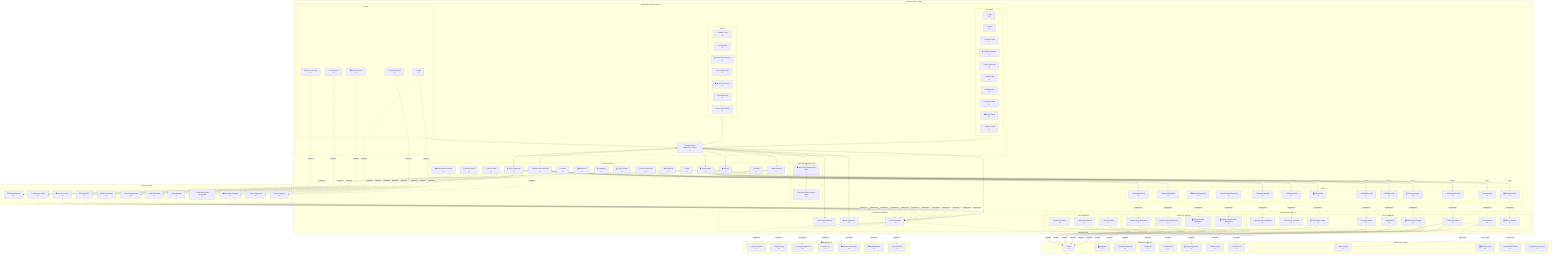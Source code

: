 graph TB
    %% ===== AUTHENTICATION CONTEXT =====
    subgraph AuthContext ["🔐 Authentication Context"]
        
        %% ===== APPLICATION SERVICE LAYER =====
        subgraph AuthApplicationLayer ["Application Service Layer <<Application>>"]
            AuthApplicationService["🔐 Authentication Application Service<br/><<ApplicationService>>"]
            
            %% Commands
            subgraph AuthCommands ["Commands"]
                LoginCmd["🔑 Login<br/><<Command>>"]
                LogoutCmd["🚪 Logout<br/><<Command>>"]
                RefreshTokenCmd["🔄 Refresh Token<br/><<Command>>"]
                ChangePasswordCmd["🔒 Change Password<br/><<Command>>"]
                ResetPasswordCmd["🔄 Reset Password<br/><<Command>>"]
                EnableMFACmd["📱 Enable MFA<br/><<Command>>"]
                DisableMFACmd["📵 Disable MFA<br/><<Command>>"]
                RegisterDeviceCmd["📱 Register Device<br/><<Command>>"]
                RevokeTokenCmd["❌ Revoke Token<br/><<Command>>"]
                OAuth2LoginCmd["🔗 OAuth2 Login<br/><<Command>>"]
            end
            
            %% Queries
            subgraph AuthQueries ["Queries"]
                ValidateTokenQuery["✅ Validate Token<br/><<Query>>"]
                GetSessionQuery["🔑 Get Session<br/><<Query>>"]
                GetActiveSessionsQuery["📋 Get Active Sessions<br/><<Query>>"]
                GetLoginHistoryQuery["📅 Get Login History<br/><<Query>>"]
                CheckPermissionQuery["🛡️ Check Permission<br/><<Query>>"]
                GetMFAStatusQuery["📱 Get MFA Status<br/><<Query>>"]
                GetDeviceTokensQuery["📱 Get Device Tokens<br/><<Query>>"]
            end
            
            %% Sagas
            subgraph AuthSagas ["Sagas"]
                LoginSaga["🔑 Login<br/><<Saga>>"]
                PasswordResetSaga["🔄 Password Reset<br/><<Saga>>"]
                AccountLockoutSaga["🔒 Account Lockout<br/><<Saga>>"]
                SessionTimeoutSaga["⏰ Session Timeout<br/><<Saga>>"]
                SecurityAlertSaga["🚨 Security Alert<br/><<Saga>>"]
            end
        end
        
        %% ===== DOMAIN LAYER (HEXAGON CORE) =====
        subgraph AuthDomain ["Domain Layer <<DomainCore>>"]
            direction TB
            
            %% Aggregates
            AuthSession["🔑 Authentication Session<br/><<AggregateRoot>>"]
            UserCredentials["🔒 User Credentials<br/><<AggregateRoot>>"]
            
            %% Entities
            RefreshToken["🎫 Refresh Token<br/><<Entity>>"]
            DeviceToken["📱 Device Token<br/><<Entity>>"]
            AuthAttempt["🔍 Authentication Attempt<br/><<Entity>>"]
            Contact["📞 Contact<br/><<Entity>>"]
            
            %% Value Objects
            SessionId["🆔 Session ID<br/><<ValueObject>>"]
            Password["🔒 Password<br/><<ValueObject>>"]
            TokenClaims["📋 Token Claims<br/><<ValueObject>>"]
            DeviceFingerprint["👆 Device Fingerprint<br/><<ValueObject>>"]
            IPAddress["🌐 IP Address<br/><<ValueObject>>"]
            
            %% Domain Services
            AuthenticationService["🔐 Authentication<br/><<DomainService>>"]
            AuthorizationService["🛡️ Authorization<br/><<DomainService>>"]
            TokenService["🎫 Token<br/><<DomainService>>"]
            SessionService["🔑 Session<br/><<DomainService>>"]
            SecurityService["🔒 Security<br/><<DomainService>>"]
        end
        
        %% ===== PORTS (DOMAIN INTERFACES) =====
        subgraph AuthPorts ["Ports <<Port>>"]
            direction TB
            
            %% Repository Ports
            ISessionRepo["🔑 ISessionRepository<br/><<Port>>"]
            ITokenRepo["🎫 ITokenRepository<br/><<Port>>"]
            IDeviceTokenRepo["📱 IDeviceTokenRepository<br/><<Port>>"]
            IAttemptRepo["🔍 IAttemptRepository<br/><<Port>>"]
            
            %% Service Ports
            IPasswordHasher["🔐 IPasswordHasher<br/><<Port>>"]
            ITokenGenerator["🎫 ITokenGenerator<br/><<Port>>"]
            IOAuth2Provider["🔗 IOAuth2Provider<br/><<Port>>"]
            IMFAProvider["📱 IMFAProvider<br/><<Port>>"]
            IRateLimiter["⏱️ IRateLimiter<br/><<Port>>"]
            ISecurityLogger["📋 ISecurityLogger<br/><<Port>>"]
            IUserService["👤 IUserService<br/><<Port>>"]
            INotificationService["🔔 INotificationService<br/><<Port>>"]
            IIdentityService["🆔 IIdentityService<br/><<Port>>"]
        end
        
        %% ===== INFRASTRUCTURE LAYER (ADAPTERS) =====
        subgraph AuthAdapters ["Infrastructure Layer <<Adapter>>"]
            direction TB
            
            %% Repository Adapters
            subgraph AuthRepositoryAdapters ["Repository Adapters"]
                RedisSessionRepo["🔴 Redis Session Repository<br/><<RepositoryAdapter>>"]
                RedisTokenRepo["🔴 Redis Token Repository<br/><<RepositoryAdapter>>"]
                MongoDeviceTokenRepo["🗄️ Mongo Device Token Repository<br/><<RepositoryAdapter>>"]
                MongoAttemptRepo["🗄️ Mongo Attempt Repository<br/><<RepositoryAdapter>>"]
            end
            
            %% Service Adapters
            subgraph AuthServiceAdapters ["Service Adapters"]
                BcryptPasswordHasher["🔐 Bcrypt Password Hasher<br/><<SecurityAdapter>>"]
                JwtTokenGenerator["🎫 JWT Token Generator<br/><<SecurityAdapter>>"]
                GoogleOAuth2Adapter["🔗 Google OAuth2<br/><<OAuth2Adapter>>"]
                Auth0MFAAdapter["📱 Auth0 MFA<br/><<MFAAdapter>>"]
                RedisRateLimiter["⏱️ Redis Rate Limiter<br/><<SecurityAdapter>>"]
                AuditSecurityLogger["📋 Audit Security Logger<br/><<LoggingAdapter>>"]
                UserContextAdapter["👤 User Context<br/><<ContextAdapter>>"]
                FCMNotificationAdapter["📱 FCM Notification<br/><<NotificationAdapter>>"]
                IdentityContextAdapter["🆔 Identity Context<br/><<ContextAdapter>>"]
            end
            
            %% Cache Adapters
            subgraph AuthCacheAdapters ["Cache Adapters"]
                SessionCache["💾 Session Cache<br/><<CacheAdapter>>"]
                PermissionCache["💾 Permission Cache<br/><<CacheAdapter>>"]
                RateLimitCache["💾 Rate Limit Cache<br/><<CacheAdapter>>"]
            end
        end
        
        %% ===== CONTEXT BUS INTERFACES =====
        subgraph AuthContextBus ["Context Bus Interfaces"]
            AuthCommandBus["⚡ Auth Command Bus<br/><<CommandBus>>"]
            AuthQueryBus["❓ Auth Query Bus<br/><<QueryBus>>"]
            AuthEventBus["📨 Auth Event Bus<br/><<EventBus>>"]
        end
        
        %% ===== POLICY ENFORCEMENT =====
        subgraph AuthPolicyLayer ["Policy Enforcement Layer"]
            AuthPolicyEnforcementPoint["🛡️ Auth Policy Enforcement Point<br/><<PEP>>"]
            SecurityPolicyDecisionPoint["🎯 Security Policy Decision Point<br/><<PDP>>"]
        end
    end
    
    %% ===== EXTERNAL SYSTEMS =====
    subgraph AuthExternal ["🌐 External Systems"]
        RedisCache["🔴 Redis<br/><<Cache>>"]
        MongoDB["🗄️ MongoDB<br/><<Database>>"]
        GoogleOAuth2API["🔗 Google OAuth2 API<br/><<OAuth2Service>>"]
        Auth0API["📱 Auth0 API<br/><<MFAService>>"]
        FCMService["📱 FCM Service<br/><<NotificationService>>"]
        AuditLogService["📋 Audit Log Service<br/><<LoggingService>>"]
        EmailService["📧 Email Service<br/><<EmailService>>"]
        SMSService["📱 SMS Service<br/><<SMSService>>"]
    end
    
    %% ===== EVENTS =====
    subgraph AuthEvents ["📨 Domain Events"]
        UserLoggedInEvent["🔑 User Logged In<br/><<DomainEvent>>"]
        UserLoggedOutEvent["🚪 User Logged Out<br/><<DomainEvent>>"]
        PasswordChangedEvent["🔒 Password Changed<br/><<DomainEvent>>"]
        PasswordResetRequestedEvent["🔄 Password Reset Requested<br/><<DomainEvent>>"]
        MFAEnabledEvent["📱 MFA Enabled<br/><<DomainEvent>>"]
        MFADisabledEvent["📵 MFA Disabled<br/><<DomainEvent>>"]
        DeviceRegisteredEvent["📱 Device Registered<br/><<DomainEvent>>"]
        TokenRevokedEvent["❌ Token Revoked<br/><<DomainEvent>>"]
        LoginFailedEvent["❌ Login Failed<br/><<DomainEvent>>"]
        AccountLockedEvent["🔒 Account Locked<br/><<DomainEvent>>"]
        SuspiciousActivityEvent["🚨 Suspicious Activity<br/><<DomainEvent>>"]
        SessionExpiredEvent["⏰ Session Expired<br/><<DomainEvent>>"]
    end
    
    %% ===== READ MODELS =====
    subgraph AuthReadModels ["📊 Read Models"]
        ActiveSessionsRM["🔑 Active Sessions<br/><<ReadModel>>"]
        LoginHistoryRM["📅 Login History<br/><<ReadModel>>"]
        SecurityDashboardRM["🚨 Security Dashboard<br/><<ReadModel>>"]
        DeviceListRM["📱 Device List<br/><<ReadModel>>"]
        AuthStatsRM["📊 Authentication Stats<br/><<ReadModel>>"]
        FailedAttemptsRM["❌ Failed Attempts<br/><<ReadModel>>"]
        SecurityAlertsRM["🚨 Security Alerts<br/><<ReadModel>>"]
    end
    
    %% ===== EXTERNAL CONTEXT REFERENCES =====
    subgraph ExternalContexts ["🌐 External Contexts"]
        UserContext["👤 User Context<br/><<ExternalContext>>"]
        IdentityContext["🆔 Identity Context<br/><<ExternalContext>>"]
        NotificationContext["🔔 Notification Context<br/><<ExternalContext>>"]
        OrganizationContext["🏢 Organization Context<br/><<ExternalContext>>"]
    end
    
    %% ===== RELATIONSHIPS =====
    
    %% Application Service orchestrates everything
    AuthApplicationService --> AuthCommandBus
    AuthApplicationService --> AuthQueryBus
    AuthApplicationService --> AuthEventBus
    
    %% Commands and Queries through Application Service
    AuthCommands --> AuthApplicationService
    AuthQueries --> AuthApplicationService
    AuthSagas --> AuthApplicationService
    
    %% Application Service to Domain (orchestration)
    AuthApplicationService --> AuthSession
    AuthApplicationService --> UserCredentials
    AuthApplicationService --> AuthenticationService
    AuthApplicationService --> AuthorizationService
    AuthApplicationService --> SecurityService
    
    %% Policy Enforcement Integration
    AuthApplicationService --> AuthPolicyEnforcementPoint
    AuthPolicyEnforcementPoint --> SecurityPolicyDecisionPoint
    
    %% Domain to Ports (Dependency Inversion)
    AuthSession -->|uses| ISessionRepo
    AuthSession -->|uses| ITokenGenerator
    AuthSession -->|uses| IRateLimiter
    UserCredentials -->|uses| IPasswordHasher
    UserCredentials -->|uses| ISecurityLogger
    TokenService -->|uses| ITokenRepo
    AuthenticationService -->|uses| IOAuth2Provider
    AuthenticationService -->|uses| IMFAProvider
    SecurityService -->|uses| IUserService
    SecurityService -->|uses| INotificationService
    SecurityService -->|uses| IIdentityService
    
    %% Ports to Adapters (Implementation)
    ISessionRepo -.->|implements| RedisSessionRepo
    ITokenRepo -.->|implements| RedisTokenRepo
    IDeviceTokenRepo -.->|implements| MongoDeviceTokenRepo
    IAttemptRepo -.->|implements| MongoAttemptRepo
    IPasswordHasher -.->|implements| BcryptPasswordHasher
    ITokenGenerator -.->|implements| JwtTokenGenerator
    IOAuth2Provider -.->|implements| GoogleOAuth2Adapter
    IMFAProvider -.->|implements| Auth0MFAAdapter
    IRateLimiter -.->|implements| RedisRateLimiter
    ISecurityLogger -.->|implements| AuditSecurityLogger
    IUserService -.->|implements| UserContextAdapter
    INotificationService -.->|implements| FCMNotificationAdapter
    IIdentityService -.->|implements| IdentityContextAdapter
    
    %% Adapters to External Systems
    RedisSessionRepo -->|connects| RedisCache
    RedisTokenRepo -->|connects| RedisCache
    MongoDeviceTokenRepo -->|connects| MongoDB
    MongoAttemptRepo -->|connects| MongoDB
    SessionCache -->|connects| RedisCache
    PermissionCache -->|connects| RedisCache
    RateLimitCache -->|connects| RedisCache
    GoogleOAuth2Adapter -->|connects| GoogleOAuth2API
    Auth0MFAAdapter -->|connects| Auth0API
    RedisRateLimiter -->|connects| RedisCache
    AuditSecurityLogger -->|connects| AuditLogService
    FCMNotificationAdapter -->|connects| FCMService
    FCMNotificationAdapter -->|also uses| EmailService
    FCMNotificationAdapter -->|also uses| SMSService
    
    %% Cross-Context Communication
    UserContextAdapter -.->|async calls| UserContext
    IdentityContextAdapter -.->|async calls| IdentityContext
    FCMNotificationAdapter -.->|async calls| NotificationContext
    
    %% Domain Events
    AuthSession -.->|publishes| UserLoggedInEvent
    AuthSession -.->|publishes| UserLoggedOutEvent
    AuthSession -.->|publishes| SessionExpiredEvent
    UserCredentials -.->|publishes| PasswordChangedEvent
    UserCredentials -.->|publishes| PasswordResetRequestedEvent
    UserCredentials -.->|publishes| MFAEnabledEvent
    UserCredentials -.->|publishes| MFADisabledEvent
    DeviceToken -.->|publishes| DeviceRegisteredEvent
    RefreshToken -.->|publishes| TokenRevokedEvent
    AuthAttempt -.->|publishes| LoginFailedEvent
    SecurityService -.->|publishes| AccountLockedEvent
    SecurityService -.->|publishes| SuspiciousActivityEvent
    
    %% Event to Read Models (via Event Bus)
    AuthEventBus -.->|projects to| ActiveSessionsRM
    AuthEventBus -.->|projects to| LoginHistoryRM
    AuthEventBus -.->|projects to| SecurityDashboardRM
    AuthEventBus -.->|projects to| DeviceListRM
    AuthEventBus -.->|projects to| AuthStatsRM
    AuthEventBus -.->|projects to| FailedAttemptsRM
    AuthEventBus -.->|projects to| SecurityAlertsRM
    
    %% Events to Event Bus
    UserLoggedInEvent -.->|publishes to| AuthEventBus
    UserLoggedOutEvent -.->|publishes to| AuthEventBus
    PasswordChangedEvent -.->|publishes to| AuthEventBus
    PasswordResetRequestedEvent -.->|publishes to| AuthEventBus
    MFAEnabledEvent -.->|publishes to| AuthEventBus
    MFADisabledEvent -.->|publishes to| AuthEventBus
    DeviceRegisteredEvent -.->|publishes to| AuthEventBus
    TokenRevokedEvent -.->|publishes to| AuthEventBus
    LoginFailedEvent -.->|publishes to| AuthEventBus
    AccountLockedEvent -.->|publishes to| AuthEventBus
    SuspiciousActivityEvent -.->|publishes to| AuthEventBus
    SessionExpiredEvent -.->|publishes to| AuthEventBus
    
    %% Sagas listen to events
    LoginSaga -.->|listens to| UserLoggedInEvent
    LoginSaga -.->|listens to| LoginFailedEvent
    PasswordResetSaga -.->|listens to| PasswordResetRequestedEvent
    AccountLockoutSaga -.->|listens to| LoginFailedEvent
    SessionTimeoutSaga -.->|listens to| SessionExpiredEvent
    SecurityAlertSaga -.->|listens to| SuspiciousActivityEvent
    
    %% Context Bus to External Event Bus
    AuthEventBus -.->|integrates with| ExternalContexts